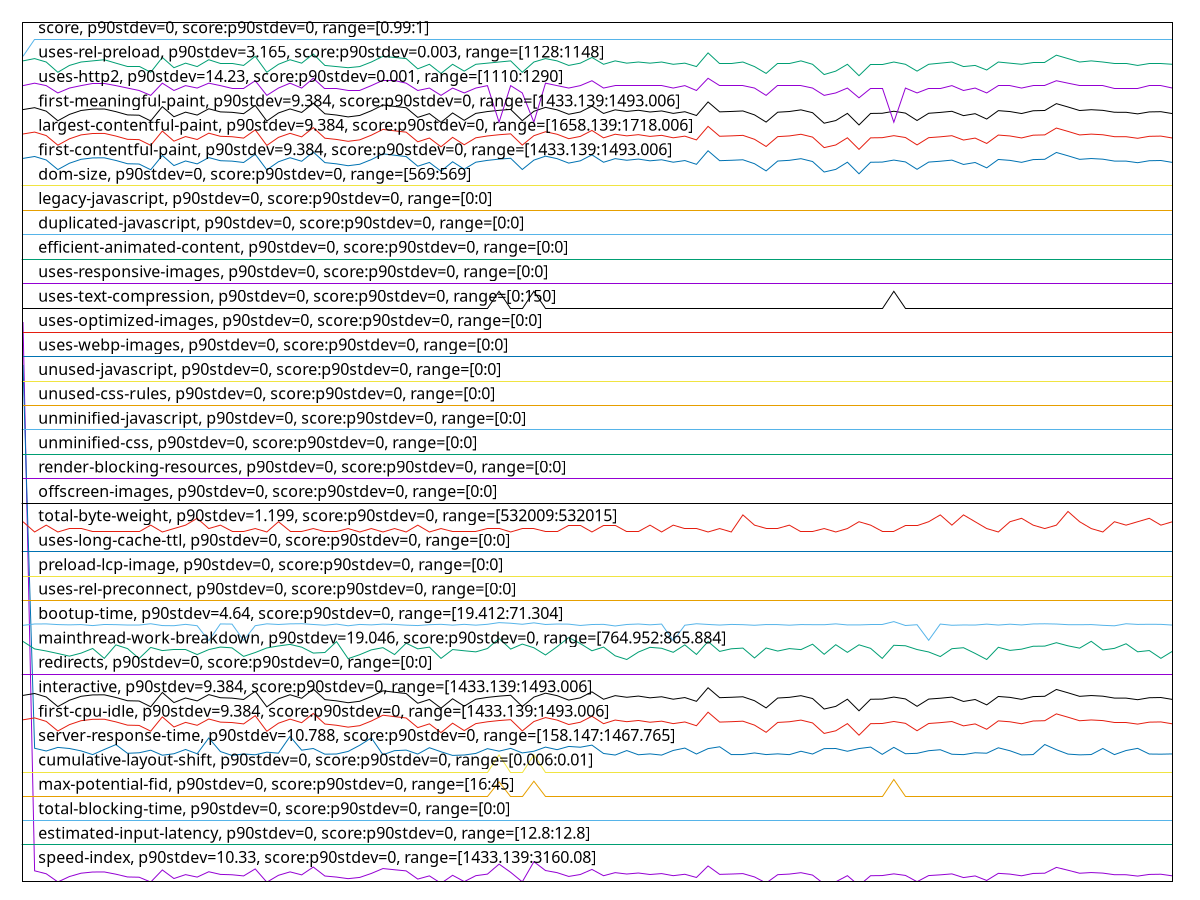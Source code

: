 reset

$speedIndexP90Stdev1033ScoreP90Stdev0Range1433139316008 <<EOF
0 22.920802245028458
1 0.43778004177547203
2 0.3165116736393543
3 -0.017854571956590348
4 0.2033198429842571
5 0.33989112424231394
6 0.388350349128455
7 0.3916387109628303
8 0.2992437638115071
9 0.18577121934128016
10 0.17554922627319058
11 -0.023577123587877225
12 0.47251236110175654
13 0.12183263264940791
14 0.281723211550041
15 0.180421616064379
16 0.399623013904602
17 0.2908063085681718
18 0.27613700662895724
19 0.22857606595123414
20 0.5150324836992191
21 -0.02684944463282335
22 0.2536758912212065
23 0.39436564516695327
24 0.27149319808723504
25 0.5927300575298169
26 0.2249027251703879
27 0.18154447132489793
28 0.1163025704913494
29 0.16706765885891173
30 0.3297934472923565
31 0.5308366714910342
32 0.4811142344368129
33 0.43458792467770735
34 0.09966827184622318
35 0.23063329719639825
36 -0.074145712284853
37 0.25403680898351766
38 -0.0032293821883229157
39 0.23888628336121798
40 0.30262034998778375
41 0.7122701326897563
42 0.3762836652752277
43 -0.015131647949832683
44 0.8111965711207496
45 0.44873590096025495
46 0.362388331426299
47 0.20752252981649022
48 0.2867439786435071
49 0.49446017124755315
50 0.23668468501113082
51 0.3628896060961715
52 0.3062616091897503
53 0.3479957331048489
54 0.2868201723933268
55 0.3240468344769134
56 0.23868978369062788
57 0.2963524115156666
58 0.1651828661001815
59 0.6364933413085723
60 0.29190510264453806
61 0.30583652826969754
62 0.32338916211003266
63 0.18699833973313673
64 -0.06350665869142702
65 0.2797060822784623
66 0.30385549077435314
67 0.3616865468884711
68 0.26281513100236253
69 -0.10269029708620181
70 -0.010684339078700589
71 0.23889430375593435
72 -0.16377362325847145
73 0.23708570474703095
74 0.2428403379571904
75 0.3130027509502291
76 0.24861903235150606
77 -0.00841857757086828
78 0.24275612381265432
79 0.27265615532134646
80 0.31180370193988693
81 0.1606232717030025
82 0.2284838314119746
83 0.042109909152515
84 0.3340843584664839
85 0.3026925335402453
86 0.23375724093905603
87 0.3296851719636642
88 0.3400274709525206
89 0.5776116134863933
90 0.46144822658828133
91 0.33846750417987437
92 0.3667714771396824
93 0.34421411699531745
94 0.2779335750457861
95 0.2770673724162407
96 0.2216143633360126
97 0.28990000396503746
98 0.29788831710416375
99 0.2308297968669919
EOF

$estimatedInputLatencyP90Stdev0ScoreP90Stdev0Range128128 <<EOF
0 1.5000000000001847
1 1.5000000000001847
2 1.5000000000001847
3 1.5000000000001847
4 1.5000000000001847
5 1.5000000000001847
6 1.5000000000001847
7 1.5000000000001847
8 1.5000000000001847
9 1.5000000000001847
10 1.5000000000001847
11 1.5000000000001847
12 1.5000000000001847
13 1.5000000000001847
14 1.5000000000001847
15 1.5000000000001847
16 1.5000000000001847
17 1.5000000000001847
18 1.5000000000001847
19 1.5000000000001847
20 1.5000000000001847
21 1.5000000000001847
22 1.5000000000001847
23 1.5000000000001847
24 1.5000000000001847
25 1.5000000000001847
26 1.5000000000001847
27 1.5000000000001847
28 1.5000000000001847
29 1.5000000000001847
30 1.5000000000001847
31 1.5000000000001847
32 1.5000000000001847
33 1.5000000000001847
34 1.5000000000001847
35 1.5000000000001847
36 1.5000000000001847
37 1.5000000000001847
38 1.5000000000001847
39 1.5000000000001847
40 1.5000000000001847
41 1.5000000000001847
42 1.5000000000001847
43 1.5000000000001847
44 1.5000000000001847
45 1.5000000000001847
46 1.5000000000001847
47 1.5000000000001847
48 1.5000000000001847
49 1.5000000000001847
50 1.5000000000001847
51 1.5000000000001847
52 1.5000000000001847
53 1.5000000000001847
54 1.5000000000001847
55 1.5000000000001847
56 1.5000000000001847
57 1.5000000000001847
58 1.5000000000001847
59 1.5000000000001847
60 1.5000000000001847
61 1.5000000000001847
62 1.5000000000001847
63 1.5000000000001847
64 1.5000000000001847
65 1.5000000000001847
66 1.5000000000001847
67 1.5000000000001847
68 1.5000000000001847
69 1.5000000000001847
70 1.5000000000001847
71 1.5000000000001847
72 1.5000000000001847
73 1.5000000000001847
74 1.5000000000001847
75 1.5000000000001847
76 1.5000000000001847
77 1.5000000000001847
78 1.5000000000001847
79 1.5000000000001847
80 1.5000000000001847
81 1.5000000000001847
82 1.5000000000001847
83 1.5000000000001847
84 1.5000000000001847
85 1.5000000000001847
86 1.5000000000001847
87 1.5000000000001847
88 1.5000000000001847
89 1.5000000000001847
90 1.5000000000001847
91 1.5000000000001847
92 1.5000000000001847
93 1.5000000000001847
94 1.5000000000001847
95 1.5000000000001847
96 1.5000000000001847
97 1.5000000000001847
98 1.5000000000001847
99 1.5000000000001847
EOF

$totalBlockingTimeP90Stdev0ScoreP90Stdev0Range00 <<EOF
0 2.5
1 2.5
2 2.5
3 2.5
4 2.5
5 2.5
6 2.5
7 2.5
8 2.5
9 2.5
10 2.5
11 2.5
12 2.5
13 2.5
14 2.5
15 2.5
16 2.5
17 2.5
18 2.5
19 2.5
20 2.5
21 2.5
22 2.5
23 2.5
24 2.5
25 2.5
26 2.5
27 2.5
28 2.5
29 2.5
30 2.5
31 2.5
32 2.5
33 2.5
34 2.5
35 2.5
36 2.5
37 2.5
38 2.5
39 2.5
40 2.5
41 2.5
42 2.5
43 2.5
44 2.5
45 2.5
46 2.5
47 2.5
48 2.5
49 2.5
50 2.5
51 2.5
52 2.5
53 2.5
54 2.5
55 2.5
56 2.5
57 2.5
58 2.5
59 2.5
60 2.5
61 2.5
62 2.5
63 2.5
64 2.5
65 2.5
66 2.5
67 2.5
68 2.5
69 2.5
70 2.5
71 2.5
72 2.5
73 2.5
74 2.5
75 2.5
76 2.5
77 2.5
78 2.5
79 2.5
80 2.5
81 2.5
82 2.5
83 2.5
84 2.5
85 2.5
86 2.5
87 2.5
88 2.5
89 2.5
90 2.5
91 2.5
92 2.5
93 2.5
94 2.5
95 2.5
96 2.5
97 2.5
98 2.5
99 2.5
EOF

$maxPotentialFidP90Stdev0ScoreP90Stdev0Range1645 <<EOF
0 3.4806896551724136
1 3.4806896551724136
2 3.4806896551724136
3 3.4806896551724136
4 3.4806896551724136
5 3.4806896551724136
6 3.4806896551724136
7 3.4806896551724136
8 3.4806896551724136
9 3.4806896551724136
10 3.4806896551724136
11 3.4806896551724136
12 3.4806896551724136
13 3.4806896551724136
14 3.4806896551724136
15 3.4806896551724136
16 3.4806896551724136
17 3.4806896551724136
18 3.4806896551724136
19 3.4806896551724136
20 3.4806896551724136
21 3.4806896551724136
22 3.4806896551724136
23 3.4806896551724136
24 3.4806896551724136
25 3.4806896551724136
26 3.4806896551724136
27 3.4806896551724136
28 3.4806896551724136
29 3.4806896551724136
30 3.4806896551724136
31 3.4806896551724136
32 3.4806896551724136
33 3.4806896551724136
34 3.4806896551724136
35 3.4806896551724136
36 3.4806896551724136
37 3.4806896551724136
38 3.4806896551724136
39 3.4806896551724136
40 3.4806896551724136
41 4.0841379310344825
42 3.4806896551724136
43 3.4806896551724136
44 4.1082758620689654
45 3.4806896551724136
46 3.4806896551724136
47 3.4806896551724136
48 3.4806896551724136
49 3.4806896551724136
50 3.4806896551724136
51 3.4806896551724136
52 3.4806896551724136
53 3.4806896551724136
54 3.4806896551724136
55 3.4806896551724136
56 3.4806896551724136
57 3.4806896551724136
58 3.4806896551724136
59 3.4806896551724136
60 3.4806896551724136
61 3.4806896551724136
62 3.4806896551724136
63 3.4806896551724136
64 3.4806896551724136
65 3.4806896551724136
66 3.4806896551724136
67 3.4806896551724136
68 3.4806896551724136
69 3.4806896551724136
70 3.4806896551724136
71 3.4806896551724136
72 3.4806896551724136
73 3.4806896551724136
74 3.4806896551724136
75 4.180689655172413
76 3.4806896551724136
77 3.4806896551724136
78 3.4806896551724136
79 3.4806896551724136
80 3.4806896551724136
81 3.4806896551724136
82 3.4806896551724136
83 3.4806896551724136
84 3.4806896551724136
85 3.4806896551724136
86 3.4806896551724136
87 3.4806896551724136
88 3.4806896551724136
89 3.4806896551724136
90 3.4806896551724136
91 3.4806896551724136
92 3.4806896551724136
93 3.4806896551724136
94 3.4806896551724136
95 3.4806896551724136
96 3.4806896551724136
97 3.4806896551724136
98 3.4806896551724136
99 3.4806896551724136
EOF

$cumulativeLayoutShiftP90Stdev0ScoreP90Stdev0Range0006001 <<EOF
0 4.486000000000001
1 4.486000000000001
2 4.486000000000001
3 4.486000000000001
4 4.486000000000001
5 4.486000000000001
6 4.486000000000001
7 4.486000000000001
8 4.486000000000001
9 4.486000000000001
10 4.486000000000001
11 4.486000000000001
12 4.486000000000001
13 4.486000000000001
14 4.486000000000001
15 4.486000000000001
16 4.486000000000001
17 4.486000000000001
18 4.486000000000001
19 4.486000000000001
20 4.486000000000001
21 4.486000000000001
22 4.486000000000001
23 4.486000000000001
24 4.486000000000001
25 4.486000000000001
26 4.486000000000001
27 4.486000000000001
28 4.486000000000001
29 4.486000000000001
30 4.486000000000001
31 4.486000000000001
32 4.486000000000001
33 4.486000000000001
34 4.486000000000001
35 4.486000000000001
36 4.486000000000001
37 4.486000000000001
38 4.486000000000001
39 4.486000000000001
40 4.486000000000001
41 5.186000000000001
42 4.486000000000001
43 4.486000000000001
44 5.186000000000001
45 4.486000000000001
46 4.486000000000001
47 4.486000000000001
48 4.486000000000001
49 4.486000000000001
50 4.486000000000001
51 4.486000000000001
52 4.486000000000001
53 4.486000000000001
54 4.486000000000001
55 4.486000000000001
56 4.486000000000001
57 4.486000000000001
58 4.486000000000001
59 4.486000000000001
60 4.486000000000001
61 4.486000000000001
62 4.486000000000001
63 4.486000000000001
64 4.486000000000001
65 4.486000000000001
66 4.486000000000001
67 4.486000000000001
68 4.486000000000001
69 4.486000000000001
70 4.486000000000001
71 4.486000000000001
72 4.486000000000001
73 4.486000000000001
74 4.486000000000001
75 4.486000000000001
76 4.486000000000001
77 4.486000000000001
78 4.486000000000001
79 4.486000000000001
80 4.486000000000001
81 4.486000000000001
82 4.486000000000001
83 4.486000000000001
84 4.486000000000001
85 4.486000000000001
86 4.486000000000001
87 4.486000000000001
88 4.486000000000001
89 4.486000000000001
90 4.486000000000001
91 4.486000000000001
92 4.486000000000001
93 4.486000000000001
94 4.486000000000001
95 4.486000000000001
96 4.486000000000001
97 4.486000000000001
98 4.486000000000001
99 4.486000000000001
EOF

$serverResponseTimeP90Stdev10788ScoreP90Stdev0Range1581471467765 <<EOF
0 21.1623506037973
1 5.458329942063383
2 5.346643148820327
3 5.493791689934386
4 5.448594147005446
5 5.351407214156081
6 5.198871614546979
7 5.408221747172973
8 5.607860515845317
9 5.252009266368841
10 5.273349835962587
11 5.379612924054168
12 5.173487697193914
13 5.2341379135836945
14 5.40820953162083
15 5.232965220577971
16 5.878874755688958
17 5.32417874842943
18 5.164643637442413
19 5.224438765182187
20 5.191126954488344
21 5.298990279910653
22 5.257359678207456
23 5.944411192935922
24 5.38011376169203
25 5.44877738028759
26 5.215887878682118
27 5.223290503280749
28 5.329126047047327
29 5.579911332542233
30 5.883235707803994
31 5.193228029456932
32 5.3601535494904375
33 5.383485254083485
34 5.2206885906743
35 5.4808676357671375
36 5.315029299874356
37 5.165669743822422
38 5.182282894736843
39 5.24684208781237
40 5.442571879798968
41 5.339753577411701
42 5.454115576574062
43 5.267852837498256
44 5.335844600725954
45 5.506056104285915
46 5.40040379380148
47 5.5333090011168515
48 5.501475272232306
49 5.586837550607289
50 5.245229634929499
51 5.180878106240403
52 5.3643068372190434
53 5.191701085439063
54 5.228421035180791
55 5.178874755688958
56 5.368936531481223
57 5.466453284238449
58 5.222704156777887
59 5.443915590534694
60 5.519358840569595
61 5.199274727767696
62 5.201620113779144
63 5.266924455535391
64 5.200032092000559
65 5.2295326504258
66 5.197027066173392
67 5.336382085020244
68 5.2226797256736015
69 5.44381786611755
70 5.4481299560240135
71 5.335746876308811
72 5.446920616361861
73 5.506495864163061
74 5.20920597165992
75 5.495135400670112
76 5.235115157755132
77 5.250787711154546
78 5.358663252128997
79 5.398070623342177
80 5.213786803713528
81 5.197711137093398
82 5.2738995358090195
83 5.256101476336731
84 5.477593867792825
85 5.356415590534693
86 5.186338458048304
87 5.200349696356276
88 5.611757276978921
89 5.399292178556472
90 5.219711346502863
91 5.188085282004748
92 5.2019743647912895
93 5.449888995532599
94 5.198480716878404
95 5.365736056819769
96 5.454420965377636
97 5.222154456931454
98 5.216510871841408
99 5.226771935641493
EOF

$firstCpuIdleP90Stdev9384ScoreP90Stdev0Range14331391493006 <<EOF
0 6.624029148224114
1 6.702508042750729
2 6.55968174457519
3 6.16587506747274
4 6.426367753427613
5 6.587217370182444
6 6.644291212350208
7 6.64816414768433
8 6.539344110979162
9 6.405699503400623
10 6.393660342221736
11 6.159135215372988
12 6.743414741444454
13 6.330394526611247
14 6.51870892259527
15 6.399398898844865
16 6.657567823599269
17 6.529406725682822
18 6.51212965561913
19 6.456113786030443
20 6.793493684551439
21 6.155281172406344
22 6.485675618050308
23 6.651375850156537
24 6.506660315232644
25 6.885003589549822
26 6.45178743387671
27 6.40072136456871
28 6.3238813829212965
29 6.38367100291482
30 6.575324624851557
31 6.812107389614596
32 6.753545773507504
33 6.698748461621506
34 6.304289997840868
35 6.458536732160205
36 6.099577026881139
37 6.486100696318687
38 6.183100183525852
39 6.468256855230486
40 6.5433209543344475
41 6.593782467882978
42 6.630079428910719
43 6.169082046853067
44 6.553749541185358
45 6.715411529741981
46 6.613713915578106
47 6.4313175537083005
48 6.524622233617617
49 6.769264223253803
50 6.4656638777933715
51 6.614304302061964
52 6.547609521753209
53 6.596762738853499
54 6.524711972363164
55 6.568556434200584
56 6.468025423728811
57 6.535938761740255
58 6.381451149735501
59 6.936546691136783
60 6.530700852855446
61 6.547108874014896
62 6.567781847133752
63 6.407144769513117
64 6.112107389614593
65 6.516333207384214
66 6.544775666630681
67 6.612887374500701
68 6.4964395444240495
69 6.065958058944187
70 6.174319955737879
71 6.468266301414225
72 5.994015923566874
73 6.46613618698046
74 6.472913823815176
75 6.555549039188165
76 6.479719799201117
77 6.176988502644928
78 6.47281463888589
79 6.508030011875199
80 6.554136834718772
81 6.376080994278311
82 6.456005154917413
83 6.236499460218067
84 6.580378333153401
85 6.543405969988125
86 6.462216020727624
87 6.575197101371046
88 6.587377955306053
89 6.867197533196588
90 6.730383730972683
91 6.585540672568282
92 6.61887625499298
93 6.592308863219259
94 6.514245600777279
95 6.513225412933171
96 6.447914498542588
97 6.528339306920003
98 6.5377477059268045
99 6.45876816366188
EOF

$interactiveP90Stdev9384ScoreP90Stdev0Range14331391493006 <<EOF
0 7.624029148224114
1 7.702508042750729
2 7.55968174457519
3 7.16587506747274
4 7.426367753427613
5 7.587217370182444
6 7.644291212350208
7 7.64816414768433
8 7.539344110979162
9 7.405699503400623
10 7.393660342221736
11 7.159135215372988
12 7.743414741444454
13 7.330394526611247
14 7.51870892259527
15 7.399398898844865
16 7.657567823599269
17 7.529406725682822
18 7.51212965561913
19 7.456113786030443
20 7.793493684551439
21 7.155281172406344
22 7.485675618050308
23 7.651375850156537
24 7.506660315232644
25 7.885003589549822
26 7.45178743387671
27 7.40072136456871
28 7.3238813829212965
29 7.38367100291482
30 7.575324624851557
31 7.812107389614596
32 7.753545773507504
33 7.698748461621506
34 7.304289997840868
35 7.458536732160205
36 7.099577026881139
37 7.486100696318687
38 7.183100183525852
39 7.468256855230486
40 7.5433209543344475
41 7.593782467882978
42 7.630079428910719
43 7.169082046853067
44 7.553749541185358
45 7.715411529741981
46 7.613713915578106
47 7.4313175537083005
48 7.524622233617617
49 7.769264223253803
50 7.4656638777933715
51 7.614304302061964
52 7.547609521753209
53 7.596762738853499
54 7.524711972363164
55 7.568556434200584
56 7.468025423728811
57 7.535938761740255
58 7.381451149735501
59 7.936546691136783
60 7.530700852855446
61 7.547108874014896
62 7.567781847133752
63 7.407144769513117
64 7.112107389614593
65 7.516333207384214
66 7.544775666630681
67 7.612887374500701
68 7.4964395444240495
69 7.065958058944187
70 7.174319955737879
71 7.468266301414225
72 6.994015923566874
73 7.46613618698046
74 7.472913823815176
75 7.555549039188165
76 7.479719799201117
77 7.176988502644928
78 7.47281463888589
79 7.508030011875199
80 7.554136834718772
81 7.376080994278311
82 7.456005154917413
83 7.236499460218067
84 7.580378333153401
85 7.543405969988125
86 7.462216020727624
87 7.575197101371046
88 7.587377955306053
89 7.867197533196588
90 7.730383730972683
91 7.585540672568282
92 7.61887625499298
93 7.592308863219259
94 7.514245600777279
95 7.513225412933171
96 7.447914498542588
97 7.528339306920003
98 7.5377477059268045
99 7.45876816366188
EOF

$redirectsP90Stdev0ScoreP90Stdev0Range00 <<EOF
0 8.5
1 8.5
2 8.5
3 8.5
4 8.5
5 8.5
6 8.5
7 8.5
8 8.5
9 8.5
10 8.5
11 8.5
12 8.5
13 8.5
14 8.5
15 8.5
16 8.5
17 8.5
18 8.5
19 8.5
20 8.5
21 8.5
22 8.5
23 8.5
24 8.5
25 8.5
26 8.5
27 8.5
28 8.5
29 8.5
30 8.5
31 8.5
32 8.5
33 8.5
34 8.5
35 8.5
36 8.5
37 8.5
38 8.5
39 8.5
40 8.5
41 8.5
42 8.5
43 8.5
44 8.5
45 8.5
46 8.5
47 8.5
48 8.5
49 8.5
50 8.5
51 8.5
52 8.5
53 8.5
54 8.5
55 8.5
56 8.5
57 8.5
58 8.5
59 8.5
60 8.5
61 8.5
62 8.5
63 8.5
64 8.5
65 8.5
66 8.5
67 8.5
68 8.5
69 8.5
70 8.5
71 8.5
72 8.5
73 8.5
74 8.5
75 8.5
76 8.5
77 8.5
78 8.5
79 8.5
80 8.5
81 8.5
82 8.5
83 8.5
84 8.5
85 8.5
86 8.5
87 8.5
88 8.5
89 8.5
90 8.5
91 8.5
92 8.5
93 8.5
94 8.5
95 8.5
96 8.5
97 8.5
98 8.5
99 8.5
EOF

$mainthreadWorkBreakdownP90Stdev19046ScoreP90Stdev0Range764952865884 <<EOF
0 9.835484300375978
1 9.528340717406767
2 9.443196931206174
3 9.340803881719332
4 9.231688954374558
5 9.355705822579004
6 9.54633685601057
7 9.141210344477184
8 9.69357799004166
9 9.542531348440196
10 9.135484300375978
11 9.589904582867597
12 9.460410629001117
13 9.493699928869013
14 9.49369992886902
15 9.297591809775433
16 9.500990854587947
17 9.604521999796766
18 9.571623920333298
19 9.22240636114216
20 9.380530535514685
21 9.567818412762932
22 9.65040148358907
23 9.713103444771878
24 9.600787623209023
25 9.358444365410017
26 9.381633065745348
27 9.82751763032213
28 9.130434000609698
29 9.292256986078652
30 9.489432069911597
31 9.580799817091759
32 9.297805202723298
33 9.763321918504221
34 9.53093699827253
35 9.60139223656133
36 9.141210344477184
37 9.502982522101412
38 9.452586220912513
39 9.407773701859565
40 9.544131795549234
41 9.952779290722487
42 9.521227619144398
43 9.72658276597907
44 9.575464993394984
45 9.280911594350169
46 9.619921857534806
47 9.992470379026523
48 9.746712834061583
49 9.45233726247333
50 9.604593130779392
51 9.245844019916671
52 9.095046336754391
53 9.399415811401276
54 9.593496697490092
55 9.554196829590488
56 9.389599735799212
57 9.694147037902649
58 9.302570978559093
59 9.831287572401184
60 9.425947667919932
61 9.533924499542735
62 9.562661416522712
63 9.158246214815563
64 9.566395793110456
65 9.440849608779601
66 9.541820038613965
67 9.500243979270397
68 9.721781424651969
69 9.308154760695047
70 9.70072665379535
71 9.387928157707556
72 9.696494360329233
73 9.551458286759477
74 9.140356772685703
75 9.677217864038209
76 9.657763540290622
77 9.503373742505836
78 9.40361253937608
79 9.215542221318973
80 9.537658876130475
81 9.577919012295492
82 9.34500060969414
83 9.095579819124076
84 9.595061579107817
85 9.46798607865054
86 9.518524641804696
87 9.63745564475155
88 9.64321725434407
89 9.783167462656237
90 9.655309521390098
91 9.560065135656943
92 9.840072248755206
93 9.486337872167462
94 9.551209328320294
95 9.73967086678183
96 9.410583375673202
97 9.46161985570572
98 9.142455136673101
99 9.433487552078045
EOF

$bootupTimeP90Stdev464ScoreP90Stdev0Range1941271304 <<EOF
0 10.494501423027167
1 10.549982233721432
2 10.553181888745149
3 10.52547166882277
4 10.51430306166451
5 10.526497973264338
6 10.48423837861147
7 10.530120224234585
8 10.52269460974558
9 10.507058559724019
10 10.505911513583442
11 10.55970194049159
12 10.484721345407504
13 10.479046485554118
14 10.535312117291937
15 10.478201293661062
16 9.866886071582579
17 10.552336696852091
18 10.545333678309616
19 9.8775113410953
20 10.480012419146185
21 10.556321172919363
22 10.52933540319103
23 10.555294868477793
24 10.56115084087969
25 10.52975799913756
26 10.499391461837
27 10.545756274256146
28 10.476450539025443
29 10.531569124622683
30 10.513457869771454
31 10.544669598965072
32 10.532293574816732
33 10.501383699870635
34 10.48556653730056
35 10.521789047003018
36 10.536278050884002
37 10.502047779215179
38 10.535191375592929
39 10.501685554118154
40 10.537002501078051
41 10.605704527813714
42 10.581012850366537
43 10.537968434670116
44 10.59695075463562
45 10.529154290642518
46 10.548171108236309
47 10.543281069426477
48 10.48924915912031
49 10.528610952996981
50 10.534527296248383
51 10.468300474342389
52 10.529275032341527
53 10.54907667097887
54 10.51605381630013
55 10.545937386804658
56 9.863746787408367
57 10.499814057783528
58 10.559460457093575
59 10.531025786977146
60 10.506152996981458
61 10.531569124622683
62 10.521909788702027
63 10.497097369555844
64 10.527524277705908
65 10.524686847779215
66 10.500478137128072
67 10.525894264769297
68 10.521607934454506
69 10.519374213022855
70 10.554932643380768
71 10.510922294092282
72 10.511163777490298
73 10.527826131953429
74 10.529878740836567
75 10.64693781802501
76 10.487558775334197
77 10.519917550668392
78 9.881012850366538
79 10.54672220784821
80 10.496976627856835
81 10.509654506252696
82 10.505851142733938
83 10.544548857266063
84 10.50633410952997
85 10.541349202242346
86 10.51074118154377
87 10.552034842604572
88 10.557890815006468
89 10.547989995687796
90 10.521607934454506
91 10.519374213022855
92 10.526015006468306
93 10.494863648124191
94 10.47536386373437
95 10.5598226821906
96 10.532233203967227
97 10.537606209573092
98 10.534587667097888
99 10.505247434238896
EOF

$usesRelPreconnectP90Stdev0ScoreP90Stdev0Range00 <<EOF
0 11.5
1 11.5
2 11.5
3 11.5
4 11.5
5 11.5
6 11.5
7 11.5
8 11.5
9 11.5
10 11.5
11 11.5
12 11.5
13 11.5
14 11.5
15 11.5
16 11.5
17 11.5
18 11.5
19 11.5
20 11.5
21 11.5
22 11.5
23 11.5
24 11.5
25 11.5
26 11.5
27 11.5
28 11.5
29 11.5
30 11.5
31 11.5
32 11.5
33 11.5
34 11.5
35 11.5
36 11.5
37 11.5
38 11.5
39 11.5
40 11.5
41 11.5
42 11.5
43 11.5
44 11.5
45 11.5
46 11.5
47 11.5
48 11.5
49 11.5
50 11.5
51 11.5
52 11.5
53 11.5
54 11.5
55 11.5
56 11.5
57 11.5
58 11.5
59 11.5
60 11.5
61 11.5
62 11.5
63 11.5
64 11.5
65 11.5
66 11.5
67 11.5
68 11.5
69 11.5
70 11.5
71 11.5
72 11.5
73 11.5
74 11.5
75 11.5
76 11.5
77 11.5
78 11.5
79 11.5
80 11.5
81 11.5
82 11.5
83 11.5
84 11.5
85 11.5
86 11.5
87 11.5
88 11.5
89 11.5
90 11.5
91 11.5
92 11.5
93 11.5
94 11.5
95 11.5
96 11.5
97 11.5
98 11.5
99 11.5
EOF

$preloadLcpImageP90Stdev0ScoreP90Stdev0Range00 <<EOF
0 12.5
1 12.5
2 12.5
3 12.5
4 12.5
5 12.5
6 12.5
7 12.5
8 12.5
9 12.5
10 12.5
11 12.5
12 12.5
13 12.5
14 12.5
15 12.5
16 12.5
17 12.5
18 12.5
19 12.5
20 12.5
21 12.5
22 12.5
23 12.5
24 12.5
25 12.5
26 12.5
27 12.5
28 12.5
29 12.5
30 12.5
31 12.5
32 12.5
33 12.5
34 12.5
35 12.5
36 12.5
37 12.5
38 12.5
39 12.5
40 12.5
41 12.5
42 12.5
43 12.5
44 12.5
45 12.5
46 12.5
47 12.5
48 12.5
49 12.5
50 12.5
51 12.5
52 12.5
53 12.5
54 12.5
55 12.5
56 12.5
57 12.5
58 12.5
59 12.5
60 12.5
61 12.5
62 12.5
63 12.5
64 12.5
65 12.5
66 12.5
67 12.5
68 12.5
69 12.5
70 12.5
71 12.5
72 12.5
73 12.5
74 12.5
75 12.5
76 12.5
77 12.5
78 12.5
79 12.5
80 12.5
81 12.5
82 12.5
83 12.5
84 12.5
85 12.5
86 12.5
87 12.5
88 12.5
89 12.5
90 12.5
91 12.5
92 12.5
93 12.5
94 12.5
95 12.5
96 12.5
97 12.5
98 12.5
99 12.5
EOF

$usesLongCacheTtlP90Stdev0ScoreP90Stdev0Range00 <<EOF
0 13.5
1 13.5
2 13.5
3 13.5
4 13.5
5 13.5
6 13.5
7 13.5
8 13.5
9 13.5
10 13.5
11 13.5
12 13.5
13 13.5
14 13.5
15 13.5
16 13.5
17 13.5
18 13.5
19 13.5
20 13.5
21 13.5
22 13.5
23 13.5
24 13.5
25 13.5
26 13.5
27 13.5
28 13.5
29 13.5
30 13.5
31 13.5
32 13.5
33 13.5
34 13.5
35 13.5
36 13.5
37 13.5
38 13.5
39 13.5
40 13.5
41 13.5
42 13.5
43 13.5
44 13.5
45 13.5
46 13.5
47 13.5
48 13.5
49 13.5
50 13.5
51 13.5
52 13.5
53 13.5
54 13.5
55 13.5
56 13.5
57 13.5
58 13.5
59 13.5
60 13.5
61 13.5
62 13.5
63 13.5
64 13.5
65 13.5
66 13.5
67 13.5
68 13.5
69 13.5
70 13.5
71 13.5
72 13.5
73 13.5
74 13.5
75 13.5
76 13.5
77 13.5
78 13.5
79 13.5
80 13.5
81 13.5
82 13.5
83 13.5
84 13.5
85 13.5
86 13.5
87 13.5
88 13.5
89 13.5
90 13.5
91 13.5
92 13.5
93 13.5
94 13.5
95 13.5
96 13.5
97 13.5
98 13.5
99 13.5
EOF

$totalByteWeightP90Stdev1199ScoreP90Stdev0Range532009532015 <<EOF
0 14.739399999991292
1 14.319399999993038
2 14.599399999991874
3 14.319399999993038
4 14.459399999992456
5 14.459399999992456
6 14.319399999993038
7 14.319399999993038
8 14.319399999993038
9 14.319399999993038
10 14.319399999993038
11 14.599399999991874
12 14.319399999993038
13 14.459399999992456
14 14.599399999991874
15 14.87939999999071
16 14.459399999992456
17 14.599399999991874
18 14.319399999993038
19 14.319399999993038
20 14.459399999992456
21 14.319399999993038
22 14.739399999991292
23 14.319399999993038
24 14.319399999993038
25 14.459399999992456
26 14.319399999993038
27 14.319399999993038
28 14.459399999992456
29 14.319399999993038
30 14.459399999992456
31 14.319399999993038
32 14.459399999992456
33 14.319399999993038
34 14.599399999991874
35 14.319399999993038
36 14.459399999992456
37 14.319399999993038
38 14.319399999993038
39 14.319399999993038
40 14.459399999992456
41 14.459399999992456
42 14.319399999993038
43 14.459399999992456
44 14.459399999992456
45 14.319399999993038
46 14.319399999993038
47 14.599399999991874
48 14.599399999991874
49 14.319399999993038
50 14.599399999991874
51 14.599399999991874
52 14.319399999993038
53 14.319399999993038
54 14.599399999991874
55 14.319399999993038
56 14.599399999991874
57 14.459399999992456
58 14.459399999992456
59 14.319399999993038
60 14.459399999992456
61 14.319399999993038
62 15.019399999990128
63 14.599399999991874
64 14.459399999992456
65 14.459399999992456
66 14.599399999991874
67 14.319399999993038
68 14.319399999993038
69 14.459399999992456
70 14.319399999993038
71 14.459399999992456
72 14.739399999991292
73 14.599399999991874
74 14.319399999993038
75 14.319399999993038
76 14.599399999991874
77 14.599399999991874
78 14.739399999991292
79 15.019399999990128
80 14.599399999991874
81 15.019399999990128
82 14.739399999991292
83 14.459399999992456
84 14.319399999993038
85 14.739399999991292
86 14.87939999999071
87 14.599399999991874
88 14.459399999992456
89 14.599399999991874
90 15.159399999989546
91 14.739399999991292
92 14.459399999992456
93 14.319399999993038
94 14.739399999991292
95 14.599399999991874
96 14.739399999991292
97 14.87939999999071
98 14.599399999991874
99 14.739399999991292
EOF

$offscreenImagesP90Stdev0ScoreP90Stdev0Range00 <<EOF
0 15.5
1 15.5
2 15.5
3 15.5
4 15.5
5 15.5
6 15.5
7 15.5
8 15.5
9 15.5
10 15.5
11 15.5
12 15.5
13 15.5
14 15.5
15 15.5
16 15.5
17 15.5
18 15.5
19 15.5
20 15.5
21 15.5
22 15.5
23 15.5
24 15.5
25 15.5
26 15.5
27 15.5
28 15.5
29 15.5
30 15.5
31 15.5
32 15.5
33 15.5
34 15.5
35 15.5
36 15.5
37 15.5
38 15.5
39 15.5
40 15.5
41 15.5
42 15.5
43 15.5
44 15.5
45 15.5
46 15.5
47 15.5
48 15.5
49 15.5
50 15.5
51 15.5
52 15.5
53 15.5
54 15.5
55 15.5
56 15.5
57 15.5
58 15.5
59 15.5
60 15.5
61 15.5
62 15.5
63 15.5
64 15.5
65 15.5
66 15.5
67 15.5
68 15.5
69 15.5
70 15.5
71 15.5
72 15.5
73 15.5
74 15.5
75 15.5
76 15.5
77 15.5
78 15.5
79 15.5
80 15.5
81 15.5
82 15.5
83 15.5
84 15.5
85 15.5
86 15.5
87 15.5
88 15.5
89 15.5
90 15.5
91 15.5
92 15.5
93 15.5
94 15.5
95 15.5
96 15.5
97 15.5
98 15.5
99 15.5
EOF

$renderBlockingResourcesP90Stdev0ScoreP90Stdev0Range00 <<EOF
0 16.5
1 16.5
2 16.5
3 16.5
4 16.5
5 16.5
6 16.5
7 16.5
8 16.5
9 16.5
10 16.5
11 16.5
12 16.5
13 16.5
14 16.5
15 16.5
16 16.5
17 16.5
18 16.5
19 16.5
20 16.5
21 16.5
22 16.5
23 16.5
24 16.5
25 16.5
26 16.5
27 16.5
28 16.5
29 16.5
30 16.5
31 16.5
32 16.5
33 16.5
34 16.5
35 16.5
36 16.5
37 16.5
38 16.5
39 16.5
40 16.5
41 16.5
42 16.5
43 16.5
44 16.5
45 16.5
46 16.5
47 16.5
48 16.5
49 16.5
50 16.5
51 16.5
52 16.5
53 16.5
54 16.5
55 16.5
56 16.5
57 16.5
58 16.5
59 16.5
60 16.5
61 16.5
62 16.5
63 16.5
64 16.5
65 16.5
66 16.5
67 16.5
68 16.5
69 16.5
70 16.5
71 16.5
72 16.5
73 16.5
74 16.5
75 16.5
76 16.5
77 16.5
78 16.5
79 16.5
80 16.5
81 16.5
82 16.5
83 16.5
84 16.5
85 16.5
86 16.5
87 16.5
88 16.5
89 16.5
90 16.5
91 16.5
92 16.5
93 16.5
94 16.5
95 16.5
96 16.5
97 16.5
98 16.5
99 16.5
EOF

$unminifiedCssP90Stdev0ScoreP90Stdev0Range00 <<EOF
0 17.5
1 17.5
2 17.5
3 17.5
4 17.5
5 17.5
6 17.5
7 17.5
8 17.5
9 17.5
10 17.5
11 17.5
12 17.5
13 17.5
14 17.5
15 17.5
16 17.5
17 17.5
18 17.5
19 17.5
20 17.5
21 17.5
22 17.5
23 17.5
24 17.5
25 17.5
26 17.5
27 17.5
28 17.5
29 17.5
30 17.5
31 17.5
32 17.5
33 17.5
34 17.5
35 17.5
36 17.5
37 17.5
38 17.5
39 17.5
40 17.5
41 17.5
42 17.5
43 17.5
44 17.5
45 17.5
46 17.5
47 17.5
48 17.5
49 17.5
50 17.5
51 17.5
52 17.5
53 17.5
54 17.5
55 17.5
56 17.5
57 17.5
58 17.5
59 17.5
60 17.5
61 17.5
62 17.5
63 17.5
64 17.5
65 17.5
66 17.5
67 17.5
68 17.5
69 17.5
70 17.5
71 17.5
72 17.5
73 17.5
74 17.5
75 17.5
76 17.5
77 17.5
78 17.5
79 17.5
80 17.5
81 17.5
82 17.5
83 17.5
84 17.5
85 17.5
86 17.5
87 17.5
88 17.5
89 17.5
90 17.5
91 17.5
92 17.5
93 17.5
94 17.5
95 17.5
96 17.5
97 17.5
98 17.5
99 17.5
EOF

$unminifiedJavascriptP90Stdev0ScoreP90Stdev0Range00 <<EOF
0 18.5
1 18.5
2 18.5
3 18.5
4 18.5
5 18.5
6 18.5
7 18.5
8 18.5
9 18.5
10 18.5
11 18.5
12 18.5
13 18.5
14 18.5
15 18.5
16 18.5
17 18.5
18 18.5
19 18.5
20 18.5
21 18.5
22 18.5
23 18.5
24 18.5
25 18.5
26 18.5
27 18.5
28 18.5
29 18.5
30 18.5
31 18.5
32 18.5
33 18.5
34 18.5
35 18.5
36 18.5
37 18.5
38 18.5
39 18.5
40 18.5
41 18.5
42 18.5
43 18.5
44 18.5
45 18.5
46 18.5
47 18.5
48 18.5
49 18.5
50 18.5
51 18.5
52 18.5
53 18.5
54 18.5
55 18.5
56 18.5
57 18.5
58 18.5
59 18.5
60 18.5
61 18.5
62 18.5
63 18.5
64 18.5
65 18.5
66 18.5
67 18.5
68 18.5
69 18.5
70 18.5
71 18.5
72 18.5
73 18.5
74 18.5
75 18.5
76 18.5
77 18.5
78 18.5
79 18.5
80 18.5
81 18.5
82 18.5
83 18.5
84 18.5
85 18.5
86 18.5
87 18.5
88 18.5
89 18.5
90 18.5
91 18.5
92 18.5
93 18.5
94 18.5
95 18.5
96 18.5
97 18.5
98 18.5
99 18.5
EOF

$unusedCssRulesP90Stdev0ScoreP90Stdev0Range00 <<EOF
0 19.5
1 19.5
2 19.5
3 19.5
4 19.5
5 19.5
6 19.5
7 19.5
8 19.5
9 19.5
10 19.5
11 19.5
12 19.5
13 19.5
14 19.5
15 19.5
16 19.5
17 19.5
18 19.5
19 19.5
20 19.5
21 19.5
22 19.5
23 19.5
24 19.5
25 19.5
26 19.5
27 19.5
28 19.5
29 19.5
30 19.5
31 19.5
32 19.5
33 19.5
34 19.5
35 19.5
36 19.5
37 19.5
38 19.5
39 19.5
40 19.5
41 19.5
42 19.5
43 19.5
44 19.5
45 19.5
46 19.5
47 19.5
48 19.5
49 19.5
50 19.5
51 19.5
52 19.5
53 19.5
54 19.5
55 19.5
56 19.5
57 19.5
58 19.5
59 19.5
60 19.5
61 19.5
62 19.5
63 19.5
64 19.5
65 19.5
66 19.5
67 19.5
68 19.5
69 19.5
70 19.5
71 19.5
72 19.5
73 19.5
74 19.5
75 19.5
76 19.5
77 19.5
78 19.5
79 19.5
80 19.5
81 19.5
82 19.5
83 19.5
84 19.5
85 19.5
86 19.5
87 19.5
88 19.5
89 19.5
90 19.5
91 19.5
92 19.5
93 19.5
94 19.5
95 19.5
96 19.5
97 19.5
98 19.5
99 19.5
EOF

$unusedJavascriptP90Stdev0ScoreP90Stdev0Range00 <<EOF
0 20.5
1 20.5
2 20.5
3 20.5
4 20.5
5 20.5
6 20.5
7 20.5
8 20.5
9 20.5
10 20.5
11 20.5
12 20.5
13 20.5
14 20.5
15 20.5
16 20.5
17 20.5
18 20.5
19 20.5
20 20.5
21 20.5
22 20.5
23 20.5
24 20.5
25 20.5
26 20.5
27 20.5
28 20.5
29 20.5
30 20.5
31 20.5
32 20.5
33 20.5
34 20.5
35 20.5
36 20.5
37 20.5
38 20.5
39 20.5
40 20.5
41 20.5
42 20.5
43 20.5
44 20.5
45 20.5
46 20.5
47 20.5
48 20.5
49 20.5
50 20.5
51 20.5
52 20.5
53 20.5
54 20.5
55 20.5
56 20.5
57 20.5
58 20.5
59 20.5
60 20.5
61 20.5
62 20.5
63 20.5
64 20.5
65 20.5
66 20.5
67 20.5
68 20.5
69 20.5
70 20.5
71 20.5
72 20.5
73 20.5
74 20.5
75 20.5
76 20.5
77 20.5
78 20.5
79 20.5
80 20.5
81 20.5
82 20.5
83 20.5
84 20.5
85 20.5
86 20.5
87 20.5
88 20.5
89 20.5
90 20.5
91 20.5
92 20.5
93 20.5
94 20.5
95 20.5
96 20.5
97 20.5
98 20.5
99 20.5
EOF

$usesWebpImagesP90Stdev0ScoreP90Stdev0Range00 <<EOF
0 21.5
1 21.5
2 21.5
3 21.5
4 21.5
5 21.5
6 21.5
7 21.5
8 21.5
9 21.5
10 21.5
11 21.5
12 21.5
13 21.5
14 21.5
15 21.5
16 21.5
17 21.5
18 21.5
19 21.5
20 21.5
21 21.5
22 21.5
23 21.5
24 21.5
25 21.5
26 21.5
27 21.5
28 21.5
29 21.5
30 21.5
31 21.5
32 21.5
33 21.5
34 21.5
35 21.5
36 21.5
37 21.5
38 21.5
39 21.5
40 21.5
41 21.5
42 21.5
43 21.5
44 21.5
45 21.5
46 21.5
47 21.5
48 21.5
49 21.5
50 21.5
51 21.5
52 21.5
53 21.5
54 21.5
55 21.5
56 21.5
57 21.5
58 21.5
59 21.5
60 21.5
61 21.5
62 21.5
63 21.5
64 21.5
65 21.5
66 21.5
67 21.5
68 21.5
69 21.5
70 21.5
71 21.5
72 21.5
73 21.5
74 21.5
75 21.5
76 21.5
77 21.5
78 21.5
79 21.5
80 21.5
81 21.5
82 21.5
83 21.5
84 21.5
85 21.5
86 21.5
87 21.5
88 21.5
89 21.5
90 21.5
91 21.5
92 21.5
93 21.5
94 21.5
95 21.5
96 21.5
97 21.5
98 21.5
99 21.5
EOF

$usesOptimizedImagesP90Stdev0ScoreP90Stdev0Range00 <<EOF
0 22.5
1 22.5
2 22.5
3 22.5
4 22.5
5 22.5
6 22.5
7 22.5
8 22.5
9 22.5
10 22.5
11 22.5
12 22.5
13 22.5
14 22.5
15 22.5
16 22.5
17 22.5
18 22.5
19 22.5
20 22.5
21 22.5
22 22.5
23 22.5
24 22.5
25 22.5
26 22.5
27 22.5
28 22.5
29 22.5
30 22.5
31 22.5
32 22.5
33 22.5
34 22.5
35 22.5
36 22.5
37 22.5
38 22.5
39 22.5
40 22.5
41 22.5
42 22.5
43 22.5
44 22.5
45 22.5
46 22.5
47 22.5
48 22.5
49 22.5
50 22.5
51 22.5
52 22.5
53 22.5
54 22.5
55 22.5
56 22.5
57 22.5
58 22.5
59 22.5
60 22.5
61 22.5
62 22.5
63 22.5
64 22.5
65 22.5
66 22.5
67 22.5
68 22.5
69 22.5
70 22.5
71 22.5
72 22.5
73 22.5
74 22.5
75 22.5
76 22.5
77 22.5
78 22.5
79 22.5
80 22.5
81 22.5
82 22.5
83 22.5
84 22.5
85 22.5
86 22.5
87 22.5
88 22.5
89 22.5
90 22.5
91 22.5
92 22.5
93 22.5
94 22.5
95 22.5
96 22.5
97 22.5
98 22.5
99 22.5
EOF

$usesTextCompressionP90Stdev0ScoreP90Stdev0Range0150 <<EOF
0 23.479
1 23.479
2 23.479
3 23.479
4 23.479
5 23.479
6 23.479
7 23.479
8 23.479
9 23.479
10 23.479
11 23.479
12 23.479
13 23.479
14 23.479
15 23.479
16 23.479
17 23.479
18 23.479
19 23.479
20 23.479
21 23.479
22 23.479
23 23.479
24 23.479
25 23.479
26 23.479
27 23.479
28 23.479
29 23.479
30 23.479
31 23.479
32 23.479
33 23.479
34 23.479
35 23.479
36 23.479
37 23.479
38 23.479
39 23.479
40 23.479
41 24.179
42 23.479
43 23.479
44 24.179
45 23.479
46 23.479
47 23.479
48 23.479
49 23.479
50 23.479
51 23.479
52 23.479
53 23.479
54 23.479
55 23.479
56 23.479
57 23.479
58 23.479
59 23.479
60 23.479
61 23.479
62 23.479
63 23.479
64 23.479
65 23.479
66 23.479
67 23.479
68 23.479
69 23.479
70 23.479
71 23.479
72 23.479
73 23.479
74 23.479
75 24.179
76 23.479
77 23.479
78 23.479
79 23.479
80 23.479
81 23.479
82 23.479
83 23.479
84 23.479
85 23.479
86 23.479
87 23.479
88 23.479
89 23.479
90 23.479
91 23.479
92 23.479
93 23.479
94 23.479
95 23.479
96 23.479
97 23.479
98 23.479
99 23.479
EOF

$usesResponsiveImagesP90Stdev0ScoreP90Stdev0Range00 <<EOF
0 24.5
1 24.5
2 24.5
3 24.5
4 24.5
5 24.5
6 24.5
7 24.5
8 24.5
9 24.5
10 24.5
11 24.5
12 24.5
13 24.5
14 24.5
15 24.5
16 24.5
17 24.5
18 24.5
19 24.5
20 24.5
21 24.5
22 24.5
23 24.5
24 24.5
25 24.5
26 24.5
27 24.5
28 24.5
29 24.5
30 24.5
31 24.5
32 24.5
33 24.5
34 24.5
35 24.5
36 24.5
37 24.5
38 24.5
39 24.5
40 24.5
41 24.5
42 24.5
43 24.5
44 24.5
45 24.5
46 24.5
47 24.5
48 24.5
49 24.5
50 24.5
51 24.5
52 24.5
53 24.5
54 24.5
55 24.5
56 24.5
57 24.5
58 24.5
59 24.5
60 24.5
61 24.5
62 24.5
63 24.5
64 24.5
65 24.5
66 24.5
67 24.5
68 24.5
69 24.5
70 24.5
71 24.5
72 24.5
73 24.5
74 24.5
75 24.5
76 24.5
77 24.5
78 24.5
79 24.5
80 24.5
81 24.5
82 24.5
83 24.5
84 24.5
85 24.5
86 24.5
87 24.5
88 24.5
89 24.5
90 24.5
91 24.5
92 24.5
93 24.5
94 24.5
95 24.5
96 24.5
97 24.5
98 24.5
99 24.5
EOF

$efficientAnimatedContentP90Stdev0ScoreP90Stdev0Range00 <<EOF
0 25.5
1 25.5
2 25.5
3 25.5
4 25.5
5 25.5
6 25.5
7 25.5
8 25.5
9 25.5
10 25.5
11 25.5
12 25.5
13 25.5
14 25.5
15 25.5
16 25.5
17 25.5
18 25.5
19 25.5
20 25.5
21 25.5
22 25.5
23 25.5
24 25.5
25 25.5
26 25.5
27 25.5
28 25.5
29 25.5
30 25.5
31 25.5
32 25.5
33 25.5
34 25.5
35 25.5
36 25.5
37 25.5
38 25.5
39 25.5
40 25.5
41 25.5
42 25.5
43 25.5
44 25.5
45 25.5
46 25.5
47 25.5
48 25.5
49 25.5
50 25.5
51 25.5
52 25.5
53 25.5
54 25.5
55 25.5
56 25.5
57 25.5
58 25.5
59 25.5
60 25.5
61 25.5
62 25.5
63 25.5
64 25.5
65 25.5
66 25.5
67 25.5
68 25.5
69 25.5
70 25.5
71 25.5
72 25.5
73 25.5
74 25.5
75 25.5
76 25.5
77 25.5
78 25.5
79 25.5
80 25.5
81 25.5
82 25.5
83 25.5
84 25.5
85 25.5
86 25.5
87 25.5
88 25.5
89 25.5
90 25.5
91 25.5
92 25.5
93 25.5
94 25.5
95 25.5
96 25.5
97 25.5
98 25.5
99 25.5
EOF

$duplicatedJavascriptP90Stdev0ScoreP90Stdev0Range00 <<EOF
0 26.5
1 26.5
2 26.5
3 26.5
4 26.5
5 26.5
6 26.5
7 26.5
8 26.5
9 26.5
10 26.5
11 26.5
12 26.5
13 26.5
14 26.5
15 26.5
16 26.5
17 26.5
18 26.5
19 26.5
20 26.5
21 26.5
22 26.5
23 26.5
24 26.5
25 26.5
26 26.5
27 26.5
28 26.5
29 26.5
30 26.5
31 26.5
32 26.5
33 26.5
34 26.5
35 26.5
36 26.5
37 26.5
38 26.5
39 26.5
40 26.5
41 26.5
42 26.5
43 26.5
44 26.5
45 26.5
46 26.5
47 26.5
48 26.5
49 26.5
50 26.5
51 26.5
52 26.5
53 26.5
54 26.5
55 26.5
56 26.5
57 26.5
58 26.5
59 26.5
60 26.5
61 26.5
62 26.5
63 26.5
64 26.5
65 26.5
66 26.5
67 26.5
68 26.5
69 26.5
70 26.5
71 26.5
72 26.5
73 26.5
74 26.5
75 26.5
76 26.5
77 26.5
78 26.5
79 26.5
80 26.5
81 26.5
82 26.5
83 26.5
84 26.5
85 26.5
86 26.5
87 26.5
88 26.5
89 26.5
90 26.5
91 26.5
92 26.5
93 26.5
94 26.5
95 26.5
96 26.5
97 26.5
98 26.5
99 26.5
EOF

$legacyJavascriptP90Stdev0ScoreP90Stdev0Range00 <<EOF
0 27.5
1 27.5
2 27.5
3 27.5
4 27.5
5 27.5
6 27.5
7 27.5
8 27.5
9 27.5
10 27.5
11 27.5
12 27.5
13 27.5
14 27.5
15 27.5
16 27.5
17 27.5
18 27.5
19 27.5
20 27.5
21 27.5
22 27.5
23 27.5
24 27.5
25 27.5
26 27.5
27 27.5
28 27.5
29 27.5
30 27.5
31 27.5
32 27.5
33 27.5
34 27.5
35 27.5
36 27.5
37 27.5
38 27.5
39 27.5
40 27.5
41 27.5
42 27.5
43 27.5
44 27.5
45 27.5
46 27.5
47 27.5
48 27.5
49 27.5
50 27.5
51 27.5
52 27.5
53 27.5
54 27.5
55 27.5
56 27.5
57 27.5
58 27.5
59 27.5
60 27.5
61 27.5
62 27.5
63 27.5
64 27.5
65 27.5
66 27.5
67 27.5
68 27.5
69 27.5
70 27.5
71 27.5
72 27.5
73 27.5
74 27.5
75 27.5
76 27.5
77 27.5
78 27.5
79 27.5
80 27.5
81 27.5
82 27.5
83 27.5
84 27.5
85 27.5
86 27.5
87 27.5
88 27.5
89 27.5
90 27.5
91 27.5
92 27.5
93 27.5
94 27.5
95 27.5
96 27.5
97 27.5
98 27.5
99 27.5
EOF

$domSizeP90Stdev0ScoreP90Stdev0Range569569 <<EOF
0 28.5
1 28.5
2 28.5
3 28.5
4 28.5
5 28.5
6 28.5
7 28.5
8 28.5
9 28.5
10 28.5
11 28.5
12 28.5
13 28.5
14 28.5
15 28.5
16 28.5
17 28.5
18 28.5
19 28.5
20 28.5
21 28.5
22 28.5
23 28.5
24 28.5
25 28.5
26 28.5
27 28.5
28 28.5
29 28.5
30 28.5
31 28.5
32 28.5
33 28.5
34 28.5
35 28.5
36 28.5
37 28.5
38 28.5
39 28.5
40 28.5
41 28.5
42 28.5
43 28.5
44 28.5
45 28.5
46 28.5
47 28.5
48 28.5
49 28.5
50 28.5
51 28.5
52 28.5
53 28.5
54 28.5
55 28.5
56 28.5
57 28.5
58 28.5
59 28.5
60 28.5
61 28.5
62 28.5
63 28.5
64 28.5
65 28.5
66 28.5
67 28.5
68 28.5
69 28.5
70 28.5
71 28.5
72 28.5
73 28.5
74 28.5
75 28.5
76 28.5
77 28.5
78 28.5
79 28.5
80 28.5
81 28.5
82 28.5
83 28.5
84 28.5
85 28.5
86 28.5
87 28.5
88 28.5
89 28.5
90 28.5
91 28.5
92 28.5
93 28.5
94 28.5
95 28.5
96 28.5
97 28.5
98 28.5
99 28.5
EOF

$firstContentfulPaintP90Stdev9384ScoreP90Stdev0Range14331391493006 <<EOF
0 29.624029148224114
1 29.70250804275073
2 29.55968174457519
3 29.16587506747274
4 29.426367753427613
5 29.587217370182444
6 29.644291212350208
7 29.64816414768433
8 29.53934411097916
9 29.405699503400623
10 29.393660342221736
11 29.159135215372988
12 29.743414741444454
13 29.330394526611247
14 29.51870892259527
15 29.399398898844865
16 29.65756782359927
17 29.529406725682822
18 29.51212965561913
19 29.456113786030443
20 29.79349368455144
21 29.155281172406344
22 29.48567561805031
23 29.651375850156537
24 29.506660315232644
25 29.88500358954982
26 29.45178743387671
27 29.40072136456871
28 29.323881382921297
29 29.38367100291482
30 29.575324624851557
31 29.812107389614596
32 29.753545773507504
33 29.698748461621506
34 29.30428999784087
35 29.458536732160205
36 29.09957702688114
37 29.486100696318687
38 29.183100183525852
39 29.468256855230486
40 29.543320954334447
41 29.593782467882978
42 29.63007942891072
43 29.169082046853067
44 29.553749541185358
45 29.71541152974198
46 29.613713915578106
47 29.4313175537083
48 29.524622233617617
49 29.769264223253803
50 29.46566387779337
51 29.614304302061964
52 29.54760952175321
53 29.5967627388535
54 29.524711972363164
55 29.568556434200584
56 29.46802542372881
57 29.535938761740255
58 29.3814511497355
59 29.936546691136783
60 29.530700852855446
61 29.547108874014896
62 29.56778184713375
63 29.407144769513117
64 29.112107389614593
65 29.516333207384214
66 29.54477566663068
67 29.6128873745007
68 29.49643954442405
69 29.065958058944187
70 29.17431995573788
71 29.468266301414225
72 28.994015923566874
73 29.46613618698046
74 29.472913823815176
75 29.555549039188165
76 29.479719799201117
77 29.176988502644928
78 29.47281463888589
79 29.5080300118752
80 29.554136834718772
81 29.37608099427831
82 29.456005154917413
83 29.236499460218067
84 29.5803783331534
85 29.543405969988125
86 29.462216020727624
87 29.575197101371046
88 29.587377955306053
89 29.867197533196588
90 29.730383730972683
91 29.585540672568282
92 29.61887625499298
93 29.59230886321926
94 29.51424560077728
95 29.51322541293317
96 29.447914498542588
97 29.528339306920003
98 29.537747705926805
99 29.45876816366188
EOF

$largestContentfulPaintP90Stdev9384ScoreP90Stdev0Range16581391718006 <<EOF
0 30.624029148224118
1 30.702508042750733
2 30.559681744575194
3 30.16587506747274
4 30.426367753427613
5 30.587217370182447
6 30.64429121235021
7 30.648164147684334
8 30.539344110979165
9 30.405699503400626
10 30.39366034222174
11 30.15913521537299
12 30.743414741444457
13 30.33039452661125
14 30.518708922595273
15 30.39939889884487
16 30.65756782359927
17 30.529406725682826
18 30.512129655619134
19 30.456113786030446
20 30.793493684551443
21 30.155281172406347
22 30.485675618050312
23 30.651375850156537
24 30.506660315232647
25 30.885003589549825
26 30.451787433876714
27 30.400721364568714
28 30.3238813829213
29 30.38367100291482
30 30.57532462485156
31 30.812107389614596
32 30.753545773507508
33 30.698748461621506
34 30.304289997840872
35 30.458536732160205
36 30.09957702688114
37 30.48610069631869
38 30.183100183525855
39 30.46825685523049
40 30.54332095433445
41 30.593782467882978
42 30.630079428910722
43 30.16908204685307
44 30.55374954118536
45 30.715411529741985
46 30.613713915578106
47 30.431317553708304
48 30.52462223361762
49 30.769264223253806
50 30.465663877793375
51 30.614304302061967
52 30.547609521753213
53 30.596762738853503
54 30.524711972363168
55 30.568556434200588
56 30.468025423728815
57 30.53593876174026
58 30.381451149735504
59 30.936546691136787
60 30.53070085285545
61 30.5471088740149
62 30.567781847133755
63 30.40714476951312
64 30.112107389614597
65 30.516333207384218
66 30.544775666630684
67 30.6128873745007
68 30.496439544424053
69 30.06595805894419
70 30.174319955737882
71 30.46826630141423
72 29.994015923566877
73 30.466136186980464
74 30.472913823815176
75 30.55554903918817
76 30.47971979920112
77 30.17698850264493
78 30.472814638885893
79 30.508030011875203
80 30.554136834718776
81 30.376080994278315
82 30.456005154917413
83 30.23649946021807
84 30.580378333153405
85 30.543405969988125
86 30.462216020727624
87 30.575197101371046
88 30.587377955306057
89 30.867197533196588
90 30.730383730972687
91 30.585540672568285
92 30.618876254992983
93 30.592308863219262
94 30.514245600777283
95 30.513225412933174
96 30.44791449854259
97 30.528339306920003
98 30.537747705926808
99 30.458768163661883
EOF

$firstMeaningfulPaintP90Stdev9384ScoreP90Stdev0Range14331391493006 <<EOF
0 31.624029148224114
1 31.70250804275073
2 31.55968174457519
3 31.16587506747274
4 31.426367753427613
5 31.587217370182444
6 31.644291212350208
7 31.64816414768433
8 31.53934411097916
9 31.405699503400623
10 31.393660342221736
11 31.159135215372988
12 31.743414741444454
13 31.330394526611247
14 31.51870892259527
15 31.399398898844865
16 31.65756782359927
17 31.529406725682822
18 31.51212965561913
19 31.456113786030443
20 31.79349368455144
21 31.155281172406344
22 31.48567561805031
23 31.651375850156537
24 31.506660315232644
25 31.88500358954982
26 31.45178743387671
27 31.40072136456871
28 31.323881382921297
29 31.38367100291482
30 31.575324624851557
31 31.812107389614596
32 31.753545773507504
33 31.698748461621506
34 31.30428999784087
35 31.458536732160205
36 31.09957702688114
37 31.486100696318687
38 31.183100183525852
39 31.468256855230486
40 31.543320954334447
41 31.593782467882978
42 31.63007942891072
43 31.169082046853067
44 31.553749541185358
45 31.71541152974198
46 31.613713915578106
47 31.4313175537083
48 31.524622233617617
49 31.769264223253803
50 31.46566387779337
51 31.614304302061964
52 31.54760952175321
53 31.5967627388535
54 31.524711972363164
55 31.568556434200584
56 31.46802542372881
57 31.535938761740255
58 31.3814511497355
59 31.936546691136783
60 31.530700852855446
61 31.547108874014896
62 31.56778184713375
63 31.407144769513117
64 31.112107389614593
65 31.516333207384214
66 31.54477566663068
67 31.6128873745007
68 31.49643954442405
69 31.065958058944187
70 31.17431995573788
71 31.468266301414225
72 30.994015923566874
73 31.46613618698046
74 31.472913823815176
75 31.555549039188165
76 31.479719799201117
77 31.176988502644928
78 31.47281463888589
79 31.5080300118752
80 31.554136834718772
81 31.37608099427831
82 31.456005154917413
83 31.236499460218067
84 31.5803783331534
85 31.543405969988125
86 31.462216020727624
87 31.575197101371046
88 31.587377955306053
89 31.867197533196588
90 31.730383730972683
91 31.585540672568282
92 31.61887625499298
93 31.59230886321926
94 31.51424560077728
95 31.51322541293317
96 31.447914498542588
97 31.528339306920003
98 31.537747705926805
99 31.45876816366188
EOF

$usesHttp2P90Stdev1423ScoreP90Stdev0001Range11101290 <<EOF
0 32.605999999999995
1 32.705999999999996
2 32.605999999999995
3 32.306
4 32.506
5 32.605999999999995
6 32.705999999999996
7 32.705999999999996
8 32.605999999999995
9 32.506
10 32.406
11 32.205999999999996
12 32.705999999999996
13 32.406
14 32.605999999999995
15 32.506
16 32.705999999999996
17 32.605999999999995
18 32.506
19 32.506
20 32.806
21 32.205999999999996
22 32.506
23 32.705999999999996
24 32.506
25 32.906
26 32.506
27 32.506
28 32.406
29 32.406
30 32.605999999999995
31 32.806
32 32.806
33 32.705999999999996
34 32.406
35 32.506
36 32.205999999999996
37 32.506
38 32.306
39 32.506
40 32.605999999999995
41 31.105999999999998
42 32.605999999999995
43 32.306
44 31.105999999999998
45 32.705999999999996
46 32.605999999999995
47 32.506
48 32.605999999999995
49 32.806
50 32.506
51 32.605999999999995
52 32.605999999999995
53 32.605999999999995
54 32.605999999999995
55 32.605999999999995
56 32.506
57 32.605999999999995
58 32.406
59 32.906
60 32.605999999999995
61 32.605999999999995
62 32.605999999999995
63 32.506
64 32.205999999999996
65 32.605999999999995
66 32.605999999999995
67 32.605999999999995
68 32.506
69 32.205999999999996
70 32.306
71 32.506
72 32.105999999999995
73 32.506
74 32.506
75 31.105999999999998
76 32.506
77 32.306
78 32.506
79 32.506
80 32.605999999999995
81 32.406
82 32.506
83 32.306
84 32.605999999999995
85 32.605999999999995
86 32.506
87 32.605999999999995
88 32.605999999999995
89 32.806
90 32.705999999999996
91 32.605999999999995
92 32.605999999999995
93 32.605999999999995
94 32.506
95 32.506
96 32.506
97 32.605999999999995
98 32.605999999999995
99 32.506
EOF

$usesRelPreloadP90Stdev3165ScoreP90Stdev0003Range11281148 <<EOF
0 33.61946666666667
1 33.7128
2 33.5728
3 33.1528
4 33.4328
5 33.5728
6 33.61946666666667
7 33.666133333333335
8 33.526133333333334
9 33.38613333333333
10 33.38613333333333
11 33.1528
12 33.75946666666667
13 33.33946666666667
14 33.526133333333334
15 33.38613333333333
16 33.666133333333335
17 33.526133333333334
18 33.526133333333334
19 33.4328
20 33.806133333333335
21 33.1528
22 33.47946666666667
23 33.666133333333335
24 33.526133333333334
25 33.89946666666667
26 33.4328
27 33.38613333333333
28 33.33946666666667
29 33.38613333333333
30 33.5728
31 33.806133333333335
32 33.75946666666667
33 33.7128
34 33.2928
35 33.47946666666667
36 33.10613333333333
37 33.47946666666667
38 33.199466666666666
39 33.47946666666667
40 33.526133333333334
41 33.5728
42 33.61946666666667
43 33.1528
44 33.5728
45 33.7128
46 33.61946666666667
47 33.4328
48 33.526133333333334
49 33.75946666666667
50 33.47946666666667
51 33.61946666666667
52 33.526133333333334
53 33.5728
54 33.526133333333334
55 33.5728
56 33.47946666666667
57 33.526133333333334
58 33.38613333333333
59 33.946133333333336
60 33.526133333333334
61 33.526133333333334
62 33.5728
63 33.38613333333333
64 33.10613333333333
65 33.526133333333334
66 33.526133333333334
67 33.61946666666667
68 33.47946666666667
69 33.059466666666665
70 33.199466666666666
71 33.47946666666667
72 33.0128
73 33.47946666666667
74 33.47946666666667
75 33.5728
76 33.47946666666667
77 33.199466666666666
78 33.47946666666667
79 33.526133333333334
80 33.5728
81 33.38613333333333
82 33.4328
83 33.24613333333333
84 33.5728
85 33.526133333333334
86 33.47946666666667
87 33.5728
88 33.5728
89 33.8528
90 33.7128
91 33.5728
92 33.61946666666667
93 33.5728
94 33.526133333333334
95 33.526133333333334
96 33.4328
97 33.526133333333334
98 33.526133333333334
99 33.47946666666667
EOF

$scoreP90Stdev0ScoreP90Stdev0Range0991 <<EOF
0 33.80699999999999
1 34.50699999999999
2 34.50699999999999
3 34.50699999999999
4 34.50699999999999
5 34.50699999999999
6 34.50699999999999
7 34.50699999999999
8 34.50699999999999
9 34.50699999999999
10 34.50699999999999
11 34.50699999999999
12 34.50699999999999
13 34.50699999999999
14 34.50699999999999
15 34.50699999999999
16 34.50699999999999
17 34.50699999999999
18 34.50699999999999
19 34.50699999999999
20 34.50699999999999
21 34.50699999999999
22 34.50699999999999
23 34.50699999999999
24 34.50699999999999
25 34.50699999999999
26 34.50699999999999
27 34.50699999999999
28 34.50699999999999
29 34.50699999999999
30 34.50699999999999
31 34.50699999999999
32 34.50699999999999
33 34.50699999999999
34 34.50699999999999
35 34.50699999999999
36 34.50699999999999
37 34.50699999999999
38 34.50699999999999
39 34.50699999999999
40 34.50699999999999
41 34.50699999999999
42 34.50699999999999
43 34.50699999999999
44 34.50699999999999
45 34.50699999999999
46 34.50699999999999
47 34.50699999999999
48 34.50699999999999
49 34.50699999999999
50 34.50699999999999
51 34.50699999999999
52 34.50699999999999
53 34.50699999999999
54 34.50699999999999
55 34.50699999999999
56 34.50699999999999
57 34.50699999999999
58 34.50699999999999
59 34.50699999999999
60 34.50699999999999
61 34.50699999999999
62 34.50699999999999
63 34.50699999999999
64 34.50699999999999
65 34.50699999999999
66 34.50699999999999
67 34.50699999999999
68 34.50699999999999
69 34.50699999999999
70 34.50699999999999
71 34.50699999999999
72 34.50699999999999
73 34.50699999999999
74 34.50699999999999
75 34.50699999999999
76 34.50699999999999
77 34.50699999999999
78 34.50699999999999
79 34.50699999999999
80 34.50699999999999
81 34.50699999999999
82 34.50699999999999
83 34.50699999999999
84 34.50699999999999
85 34.50699999999999
86 34.50699999999999
87 34.50699999999999
88 34.50699999999999
89 34.50699999999999
90 34.50699999999999
91 34.50699999999999
92 34.50699999999999
93 34.50699999999999
94 34.50699999999999
95 34.50699999999999
96 34.50699999999999
97 34.50699999999999
98 34.50699999999999
99 34.50699999999999
EOF

unset key
unset tics
set xrange [0:99]
set yrange [0:35.2]

set label "speed-index, p90stdev=10.33, score:p90stdev=0, range=[1433.139:3160.08]" at character 4.2, first 1 left front
set label "estimated-input-latency, p90stdev=0, score:p90stdev=0, range=[12.8:12.8]" at character 4.2, first 2 left front
set label "total-blocking-time, p90stdev=0, score:p90stdev=0, range=[0:0]" at character 4.2, first 3 left front
set label "max-potential-fid, p90stdev=0, score:p90stdev=0, range=[16:45]" at character 4.2, first 4 left front
set label "cumulative-layout-shift, p90stdev=0, score:p90stdev=0, range=[0.006:0.01]" at character 4.2, first 5 left front
set label "server-response-time, p90stdev=10.788, score:p90stdev=0, range=[158.147:1467.765]" at character 4.2, first 6 left front
set label "first-cpu-idle, p90stdev=9.384, score:p90stdev=0, range=[1433.139:1493.006]" at character 4.2, first 7 left front
set label "interactive, p90stdev=9.384, score:p90stdev=0, range=[1433.139:1493.006]" at character 4.2, first 8 left front
set label "redirects, p90stdev=0, score:p90stdev=0, range=[0:0]" at character 4.2, first 9 left front
set label "mainthread-work-breakdown, p90stdev=19.046, score:p90stdev=0, range=[764.952:865.884]" at character 4.2, first 10 left front
set label "bootup-time, p90stdev=4.64, score:p90stdev=0, range=[19.412:71.304]" at character 4.2, first 11 left front
set label "uses-rel-preconnect, p90stdev=0, score:p90stdev=0, range=[0:0]" at character 4.2, first 12 left front
set label "preload-lcp-image, p90stdev=0, score:p90stdev=0, range=[0:0]" at character 4.2, first 13 left front
set label "uses-long-cache-ttl, p90stdev=0, score:p90stdev=0, range=[0:0]" at character 4.2, first 14 left front
set label "total-byte-weight, p90stdev=1.199, score:p90stdev=0, range=[532009:532015]" at character 4.2, first 15 left front
set label "offscreen-images, p90stdev=0, score:p90stdev=0, range=[0:0]" at character 4.2, first 16 left front
set label "render-blocking-resources, p90stdev=0, score:p90stdev=0, range=[0:0]" at character 4.2, first 17 left front
set label "unminified-css, p90stdev=0, score:p90stdev=0, range=[0:0]" at character 4.2, first 18 left front
set label "unminified-javascript, p90stdev=0, score:p90stdev=0, range=[0:0]" at character 4.2, first 19 left front
set label "unused-css-rules, p90stdev=0, score:p90stdev=0, range=[0:0]" at character 4.2, first 20 left front
set label "unused-javascript, p90stdev=0, score:p90stdev=0, range=[0:0]" at character 4.2, first 21 left front
set label "uses-webp-images, p90stdev=0, score:p90stdev=0, range=[0:0]" at character 4.2, first 22 left front
set label "uses-optimized-images, p90stdev=0, score:p90stdev=0, range=[0:0]" at character 4.2, first 23 left front
set label "uses-text-compression, p90stdev=0, score:p90stdev=0, range=[0:150]" at character 4.2, first 24 left front
set label "uses-responsive-images, p90stdev=0, score:p90stdev=0, range=[0:0]" at character 4.2, first 25 left front
set label "efficient-animated-content, p90stdev=0, score:p90stdev=0, range=[0:0]" at character 4.2, first 26 left front
set label "duplicated-javascript, p90stdev=0, score:p90stdev=0, range=[0:0]" at character 4.2, first 27 left front
set label "legacy-javascript, p90stdev=0, score:p90stdev=0, range=[0:0]" at character 4.2, first 28 left front
set label "dom-size, p90stdev=0, score:p90stdev=0, range=[569:569]" at character 4.2, first 29 left front
set label "first-contentful-paint, p90stdev=9.384, score:p90stdev=0, range=[1433.139:1493.006]" at character 4.2, first 30 left front
set label "largest-contentful-paint, p90stdev=9.384, score:p90stdev=0, range=[1658.139:1718.006]" at character 4.2, first 31 left front
set label "first-meaningful-paint, p90stdev=9.384, score:p90stdev=0, range=[1433.139:1493.006]" at character 4.2, first 32 left front
set label "uses-http2, p90stdev=14.23, score:p90stdev=0.001, range=[1110:1290]" at character 4.2, first 33 left front
set label "uses-rel-preload, p90stdev=3.165, score:p90stdev=0.003, range=[1128:1148]" at character 4.2, first 34 left front
set label "score, p90stdev=0, score:p90stdev=0, range=[0.99:1]" at character 4.2, first 35 left front
set terminal svg size 640, 4200 enhanced background rgb 'white'
set output "reports/report_00030_2021-02-24T20-42-31.540Z/correlation/agenda/correlation.svg"

plot $speedIndexP90Stdev1033ScoreP90Stdev0Range1433139316008 with line, \
     $estimatedInputLatencyP90Stdev0ScoreP90Stdev0Range128128 with line, \
     $totalBlockingTimeP90Stdev0ScoreP90Stdev0Range00 with line, \
     $maxPotentialFidP90Stdev0ScoreP90Stdev0Range1645 with line, \
     $cumulativeLayoutShiftP90Stdev0ScoreP90Stdev0Range0006001 with line, \
     $serverResponseTimeP90Stdev10788ScoreP90Stdev0Range1581471467765 with line, \
     $firstCpuIdleP90Stdev9384ScoreP90Stdev0Range14331391493006 with line, \
     $interactiveP90Stdev9384ScoreP90Stdev0Range14331391493006 with line, \
     $redirectsP90Stdev0ScoreP90Stdev0Range00 with line, \
     $mainthreadWorkBreakdownP90Stdev19046ScoreP90Stdev0Range764952865884 with line, \
     $bootupTimeP90Stdev464ScoreP90Stdev0Range1941271304 with line, \
     $usesRelPreconnectP90Stdev0ScoreP90Stdev0Range00 with line, \
     $preloadLcpImageP90Stdev0ScoreP90Stdev0Range00 with line, \
     $usesLongCacheTtlP90Stdev0ScoreP90Stdev0Range00 with line, \
     $totalByteWeightP90Stdev1199ScoreP90Stdev0Range532009532015 with line, \
     $offscreenImagesP90Stdev0ScoreP90Stdev0Range00 with line, \
     $renderBlockingResourcesP90Stdev0ScoreP90Stdev0Range00 with line, \
     $unminifiedCssP90Stdev0ScoreP90Stdev0Range00 with line, \
     $unminifiedJavascriptP90Stdev0ScoreP90Stdev0Range00 with line, \
     $unusedCssRulesP90Stdev0ScoreP90Stdev0Range00 with line, \
     $unusedJavascriptP90Stdev0ScoreP90Stdev0Range00 with line, \
     $usesWebpImagesP90Stdev0ScoreP90Stdev0Range00 with line, \
     $usesOptimizedImagesP90Stdev0ScoreP90Stdev0Range00 with line, \
     $usesTextCompressionP90Stdev0ScoreP90Stdev0Range0150 with line, \
     $usesResponsiveImagesP90Stdev0ScoreP90Stdev0Range00 with line, \
     $efficientAnimatedContentP90Stdev0ScoreP90Stdev0Range00 with line, \
     $duplicatedJavascriptP90Stdev0ScoreP90Stdev0Range00 with line, \
     $legacyJavascriptP90Stdev0ScoreP90Stdev0Range00 with line, \
     $domSizeP90Stdev0ScoreP90Stdev0Range569569 with line, \
     $firstContentfulPaintP90Stdev9384ScoreP90Stdev0Range14331391493006 with line, \
     $largestContentfulPaintP90Stdev9384ScoreP90Stdev0Range16581391718006 with line, \
     $firstMeaningfulPaintP90Stdev9384ScoreP90Stdev0Range14331391493006 with line, \
     $usesHttp2P90Stdev1423ScoreP90Stdev0001Range11101290 with line, \
     $usesRelPreloadP90Stdev3165ScoreP90Stdev0003Range11281148 with line, \
     $scoreP90Stdev0ScoreP90Stdev0Range0991 with line

reset
